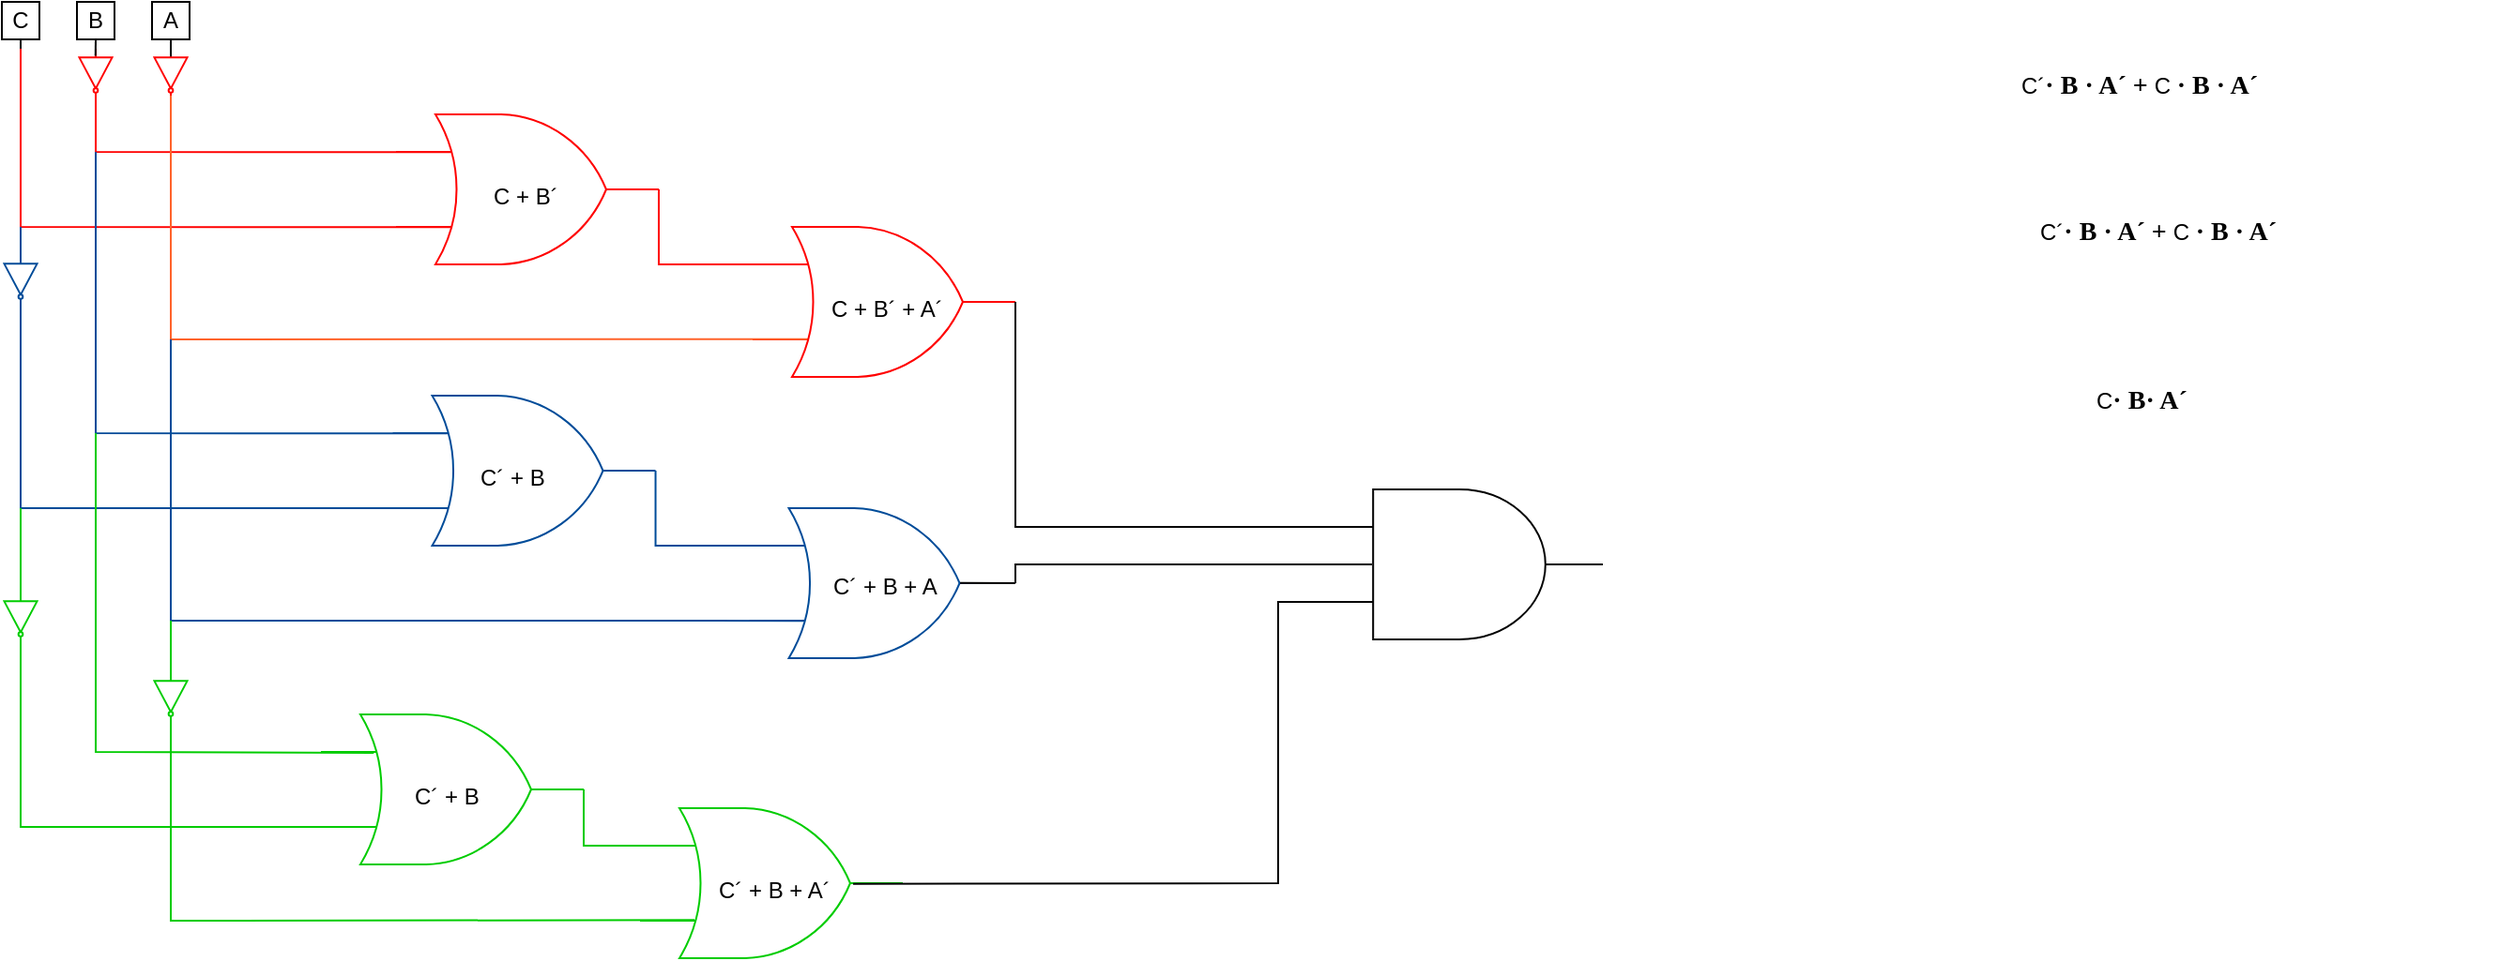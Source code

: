 <mxfile version="26.1.0">
  <diagram name="Página-1" id="QhUwOlAaxKSoaMl23cVC">
    <mxGraphModel dx="478" dy="566" grid="1" gridSize="10" guides="1" tooltips="1" connect="1" arrows="1" fold="1" page="1" pageScale="1" pageWidth="827" pageHeight="1169" math="0" shadow="0">
      <root>
        <mxCell id="0" />
        <mxCell id="1" parent="0" />
        <mxCell id="rahDWboRM8Buv8oiFDIu-108" value="" style="verticalLabelPosition=bottom;shadow=0;dashed=0;align=center;html=1;verticalAlign=top;shape=mxgraph.electrical.logic_gates.logic_gate;operation=or;strokeColor=light-dark(#FF0000,#FFFFFF);" vertex="1" parent="1">
          <mxGeometry x="440" y="140" width="140" height="80" as="geometry" />
        </mxCell>
        <mxCell id="rahDWboRM8Buv8oiFDIu-51" value="C" style="whiteSpace=wrap;html=1;aspect=fixed;" vertex="1" parent="1">
          <mxGeometry x="40" y="20" width="20" height="20" as="geometry" />
        </mxCell>
        <mxCell id="rahDWboRM8Buv8oiFDIu-52" value="B" style="whiteSpace=wrap;html=1;aspect=fixed;" vertex="1" parent="1">
          <mxGeometry x="80" y="20" width="20" height="20" as="geometry" />
        </mxCell>
        <mxCell id="rahDWboRM8Buv8oiFDIu-53" value="A" style="whiteSpace=wrap;html=1;aspect=fixed;" vertex="1" parent="1">
          <mxGeometry x="120" y="20" width="20" height="20" as="geometry" />
        </mxCell>
        <mxCell id="rahDWboRM8Buv8oiFDIu-54" value="" style="verticalLabelPosition=bottom;shadow=0;dashed=0;align=center;html=1;verticalAlign=top;shape=mxgraph.electrical.logic_gates.inverter_2;rotation=90;strokeColor=light-dark(#FF0000,#FFFFFF);" vertex="1" parent="1">
          <mxGeometry x="116.25" y="50" width="27.5" height="17.5" as="geometry" />
        </mxCell>
        <mxCell id="rahDWboRM8Buv8oiFDIu-55" value="" style="endArrow=none;html=1;rounded=0;exitX=0.149;exitY=0.5;exitDx=0;exitDy=0;exitPerimeter=0;entryX=0.5;entryY=1;entryDx=0;entryDy=0;" edge="1" parent="1" source="rahDWboRM8Buv8oiFDIu-54" target="rahDWboRM8Buv8oiFDIu-53">
          <mxGeometry width="50" height="50" relative="1" as="geometry">
            <mxPoint x="100" y="80" as="sourcePoint" />
            <mxPoint x="150" y="30" as="targetPoint" />
          </mxGeometry>
        </mxCell>
        <mxCell id="rahDWboRM8Buv8oiFDIu-58" value="" style="verticalLabelPosition=bottom;shadow=0;dashed=0;align=center;html=1;verticalAlign=top;shape=mxgraph.electrical.logic_gates.inverter_2;rotation=90;strokeColor=light-dark(#FF0000,#FFFFFF);" vertex="1" parent="1">
          <mxGeometry x="76.25" y="50" width="27.5" height="17.5" as="geometry" />
        </mxCell>
        <mxCell id="rahDWboRM8Buv8oiFDIu-60" value="" style="endArrow=none;html=1;rounded=0;entryX=1;entryY=0.5;entryDx=0;entryDy=0;entryPerimeter=0;exitX=0.208;exitY=0.252;exitDx=0;exitDy=0;exitPerimeter=0;strokeColor=light-dark(#FF0000,#FFFFFF);" edge="1" parent="1" source="rahDWboRM8Buv8oiFDIu-107" target="rahDWboRM8Buv8oiFDIu-58">
          <mxGeometry width="50" height="50" relative="1" as="geometry">
            <mxPoint x="210" y="111.96" as="sourcePoint" />
            <mxPoint x="140" y="90" as="targetPoint" />
            <Array as="points">
              <mxPoint x="90" y="100" />
            </Array>
          </mxGeometry>
        </mxCell>
        <mxCell id="rahDWboRM8Buv8oiFDIu-61" value="" style="endArrow=none;html=1;rounded=0;entryX=0.207;entryY=0.752;entryDx=0;entryDy=0;entryPerimeter=0;strokeColor=light-dark(#FF0000,#FFFFFF);" edge="1" parent="1" target="rahDWboRM8Buv8oiFDIu-107">
          <mxGeometry width="50" height="50" relative="1" as="geometry">
            <mxPoint x="50" y="40" as="sourcePoint" />
            <mxPoint x="180" y="135" as="targetPoint" />
            <Array as="points">
              <mxPoint x="50" y="140" />
            </Array>
          </mxGeometry>
        </mxCell>
        <mxCell id="rahDWboRM8Buv8oiFDIu-62" value="" style="endArrow=none;html=1;rounded=0;exitX=0;exitY=0.5;exitDx=0;exitDy=0;exitPerimeter=0;entryX=0.5;entryY=1;entryDx=0;entryDy=0;" edge="1" parent="1" target="rahDWboRM8Buv8oiFDIu-51">
          <mxGeometry width="50" height="50" relative="1" as="geometry">
            <mxPoint x="50" y="45" as="sourcePoint" />
            <mxPoint x="110" y="20" as="targetPoint" />
          </mxGeometry>
        </mxCell>
        <mxCell id="rahDWboRM8Buv8oiFDIu-63" value="" style="endArrow=none;html=1;rounded=0;exitX=0.136;exitY=0.507;exitDx=0;exitDy=0;exitPerimeter=0;entryX=0.5;entryY=1;entryDx=0;entryDy=0;" edge="1" parent="1" source="rahDWboRM8Buv8oiFDIu-58" target="rahDWboRM8Buv8oiFDIu-52">
          <mxGeometry width="50" height="50" relative="1" as="geometry">
            <mxPoint x="60" y="70" as="sourcePoint" />
            <mxPoint x="110" y="20" as="targetPoint" />
          </mxGeometry>
        </mxCell>
        <mxCell id="rahDWboRM8Buv8oiFDIu-99" value="C&lt;span style=&quot;font-family: &amp;quot;Times New Roman&amp;quot;; font-size: 14px; font-weight: 700;&quot;&gt;· B&lt;/span&gt;&lt;span style=&quot;font-family: &amp;quot;Times New Roman&amp;quot;; font-size: 14px; font-weight: 700;&quot;&gt;· A´&lt;/span&gt;" style="text;strokeColor=none;fillColor=none;align=left;verticalAlign=middle;spacingLeft=4;spacingRight=4;overflow=hidden;points=[[0,0.5],[1,0.5]];portConstraint=eastwest;rotatable=0;whiteSpace=wrap;html=1;" vertex="1" parent="1">
          <mxGeometry x="1150" y="217.5" width="80" height="30" as="geometry" />
        </mxCell>
        <mxCell id="rahDWboRM8Buv8oiFDIu-103" value="C´&lt;span style=&quot;font-family: &amp;quot;Times New Roman&amp;quot;; font-size: 14px; font-weight: 700;&quot;&gt;· B&amp;nbsp;&lt;/span&gt;&lt;span style=&quot;font-family: &amp;quot;Times New Roman&amp;quot;; font-size: 14px; font-weight: 700;&quot;&gt;· A´ +&amp;nbsp;&lt;/span&gt;C&amp;nbsp;&lt;span style=&quot;font-family: &amp;quot;Times New Roman&amp;quot;; font-size: 14px; font-weight: 700;&quot;&gt;· B&amp;nbsp;&lt;/span&gt;&lt;span style=&quot;font-family: &amp;quot;Times New Roman&amp;quot;; font-size: 14px; font-weight: 700;&quot;&gt;· A´&lt;/span&gt;" style="text;strokeColor=none;fillColor=none;align=left;verticalAlign=middle;spacingLeft=4;spacingRight=4;overflow=hidden;points=[[0,0.5],[1,0.5]];portConstraint=eastwest;rotatable=0;whiteSpace=wrap;html=1;" vertex="1" parent="1">
          <mxGeometry x="1110" y="50" width="250" height="30" as="geometry" />
        </mxCell>
        <mxCell id="rahDWboRM8Buv8oiFDIu-104" value="C´&lt;span style=&quot;font-family: &amp;quot;Times New Roman&amp;quot;; font-size: 14px; font-weight: 700;&quot;&gt;· B&amp;nbsp;&lt;/span&gt;&lt;span style=&quot;font-family: &amp;quot;Times New Roman&amp;quot;; font-size: 14px; font-weight: 700;&quot;&gt;· A´ +&amp;nbsp;&lt;/span&gt;C&amp;nbsp;&lt;span style=&quot;font-family: &amp;quot;Times New Roman&amp;quot;; font-size: 14px; font-weight: 700;&quot;&gt;· B&amp;nbsp;&lt;/span&gt;&lt;span style=&quot;font-family: &amp;quot;Times New Roman&amp;quot;; font-size: 14px; font-weight: 700;&quot;&gt;· A´&lt;/span&gt;" style="text;strokeColor=none;fillColor=none;align=left;verticalAlign=middle;spacingLeft=4;spacingRight=4;overflow=hidden;points=[[0,0.5],[1,0.5]];portConstraint=eastwest;rotatable=0;whiteSpace=wrap;html=1;" vertex="1" parent="1">
          <mxGeometry x="1120" y="127.5" width="250" height="30" as="geometry" />
        </mxCell>
        <mxCell id="rahDWboRM8Buv8oiFDIu-107" value="" style="verticalLabelPosition=bottom;shadow=0;dashed=0;align=center;html=1;verticalAlign=top;shape=mxgraph.electrical.logic_gates.logic_gate;operation=or;strokeColor=light-dark(#FF0000,#FFFFFF);" vertex="1" parent="1">
          <mxGeometry x="250" y="80" width="140" height="80" as="geometry" />
        </mxCell>
        <mxCell id="rahDWboRM8Buv8oiFDIu-71" value="" style="endArrow=none;html=1;rounded=0;exitX=0.208;exitY=0.748;exitDx=0;exitDy=0;exitPerimeter=0;strokeColor=light-dark(#FF632B,#FFFFFF);" edge="1" parent="1" source="rahDWboRM8Buv8oiFDIu-108">
          <mxGeometry width="50" height="50" relative="1" as="geometry">
            <mxPoint x="170" y="210" as="sourcePoint" />
            <mxPoint x="130" y="70" as="targetPoint" />
            <Array as="points">
              <mxPoint x="130" y="200" />
            </Array>
          </mxGeometry>
        </mxCell>
        <mxCell id="rahDWboRM8Buv8oiFDIu-110" value="" style="endArrow=none;html=1;rounded=0;entryX=1;entryY=0.5;entryDx=0;entryDy=0;entryPerimeter=0;exitX=0.209;exitY=0.25;exitDx=0;exitDy=0;exitPerimeter=0;strokeColor=light-dark(#FF0000,#FFFFFF);" edge="1" parent="1" source="rahDWboRM8Buv8oiFDIu-108" target="rahDWboRM8Buv8oiFDIu-107">
          <mxGeometry width="50" height="50" relative="1" as="geometry">
            <mxPoint x="370" y="170" as="sourcePoint" />
            <mxPoint x="420" y="120" as="targetPoint" />
            <Array as="points">
              <mxPoint x="390" y="160" />
            </Array>
          </mxGeometry>
        </mxCell>
        <mxCell id="rahDWboRM8Buv8oiFDIu-112" value="" style="verticalLabelPosition=bottom;shadow=0;dashed=0;align=center;html=1;verticalAlign=top;shape=mxgraph.electrical.logic_gates.logic_gate;operation=or;strokeColor=light-dark(#004C99,#FFFFFF);" vertex="1" parent="1">
          <mxGeometry x="438.27" y="290" width="140" height="80" as="geometry" />
        </mxCell>
        <mxCell id="rahDWboRM8Buv8oiFDIu-115" value="" style="verticalLabelPosition=bottom;shadow=0;dashed=0;align=center;html=1;verticalAlign=top;shape=mxgraph.electrical.logic_gates.logic_gate;operation=or;strokeColor=light-dark(#004C99,#FFFFFF);" vertex="1" parent="1">
          <mxGeometry x="248.27" y="230" width="140" height="80" as="geometry" />
        </mxCell>
        <mxCell id="rahDWboRM8Buv8oiFDIu-117" value="" style="endArrow=none;html=1;rounded=0;entryX=1;entryY=0.5;entryDx=0;entryDy=0;entryPerimeter=0;exitX=0.209;exitY=0.25;exitDx=0;exitDy=0;exitPerimeter=0;strokeColor=light-dark(#004C99,#FFFFFF);" edge="1" parent="1" source="rahDWboRM8Buv8oiFDIu-112" target="rahDWboRM8Buv8oiFDIu-115">
          <mxGeometry width="50" height="50" relative="1" as="geometry">
            <mxPoint x="368.27" y="320" as="sourcePoint" />
            <mxPoint x="418.27" y="270" as="targetPoint" />
            <Array as="points">
              <mxPoint x="388.27" y="310" />
            </Array>
          </mxGeometry>
        </mxCell>
        <mxCell id="rahDWboRM8Buv8oiFDIu-113" value="" style="endArrow=none;html=1;rounded=0;exitX=0.208;exitY=0.252;exitDx=0;exitDy=0;exitPerimeter=0;strokeColor=light-dark(#004C99,#FFFFFF);" edge="1" parent="1" source="rahDWboRM8Buv8oiFDIu-115">
          <mxGeometry width="50" height="50" relative="1" as="geometry">
            <mxPoint x="208.27" y="261.96" as="sourcePoint" />
            <mxPoint x="90" y="100" as="targetPoint" />
            <Array as="points">
              <mxPoint x="90" y="250" />
            </Array>
          </mxGeometry>
        </mxCell>
        <mxCell id="rahDWboRM8Buv8oiFDIu-119" value="" style="verticalLabelPosition=bottom;shadow=0;dashed=0;align=center;html=1;verticalAlign=top;shape=mxgraph.electrical.logic_gates.inverter_2;rotation=90;strokeColor=light-dark(#004C99,#FFFFFF);" vertex="1" parent="1">
          <mxGeometry x="36.25" y="160" width="27.5" height="17.5" as="geometry" />
        </mxCell>
        <mxCell id="rahDWboRM8Buv8oiFDIu-120" value="" style="endArrow=none;html=1;rounded=0;exitX=0.17;exitY=0.499;exitDx=0;exitDy=0;exitPerimeter=0;strokeColor=light-dark(#004C99,#FFFFFF);" edge="1" parent="1" source="rahDWboRM8Buv8oiFDIu-119">
          <mxGeometry width="50" height="50" relative="1" as="geometry">
            <mxPoint x="50" y="180" as="sourcePoint" />
            <mxPoint x="50" y="140" as="targetPoint" />
          </mxGeometry>
        </mxCell>
        <mxCell id="rahDWboRM8Buv8oiFDIu-121" value="" style="endArrow=none;html=1;rounded=0;entryX=1;entryY=0.5;entryDx=0;entryDy=0;entryPerimeter=0;exitX=0.209;exitY=0.75;exitDx=0;exitDy=0;exitPerimeter=0;strokeColor=light-dark(#004C99,#FFFFFF);" edge="1" parent="1" source="rahDWboRM8Buv8oiFDIu-115" target="rahDWboRM8Buv8oiFDIu-119">
          <mxGeometry width="50" height="50" relative="1" as="geometry">
            <mxPoint x="180" y="280" as="sourcePoint" />
            <mxPoint x="80" y="210" as="targetPoint" />
            <Array as="points">
              <mxPoint x="50" y="290" />
            </Array>
          </mxGeometry>
        </mxCell>
        <mxCell id="rahDWboRM8Buv8oiFDIu-122" value="" style="verticalLabelPosition=bottom;shadow=0;dashed=0;align=center;html=1;verticalAlign=top;shape=mxgraph.electrical.logic_gates.logic_gate;operation=or;strokeColor=light-dark(#00CC00,#FFFFFF);" vertex="1" parent="1">
          <mxGeometry x="380" y="450" width="140" height="80" as="geometry" />
        </mxCell>
        <mxCell id="rahDWboRM8Buv8oiFDIu-123" value="" style="verticalLabelPosition=bottom;shadow=0;dashed=0;align=center;html=1;verticalAlign=top;shape=mxgraph.electrical.logic_gates.logic_gate;operation=or;strokeColor=light-dark(#00CC00,#FFFFFF);" vertex="1" parent="1">
          <mxGeometry x="210" y="400" width="140" height="80" as="geometry" />
        </mxCell>
        <mxCell id="rahDWboRM8Buv8oiFDIu-125" value="" style="endArrow=none;html=1;rounded=0;exitX=0.206;exitY=0.751;exitDx=0;exitDy=0;exitPerimeter=0;strokeColor=light-dark(#004C99,#FFFFFF);" edge="1" parent="1" source="rahDWboRM8Buv8oiFDIu-112">
          <mxGeometry width="50" height="50" relative="1" as="geometry">
            <mxPoint x="80" y="270" as="sourcePoint" />
            <mxPoint x="130" y="200" as="targetPoint" />
            <Array as="points">
              <mxPoint x="300" y="350" />
              <mxPoint x="180" y="350" />
              <mxPoint x="130" y="350" />
              <mxPoint x="130" y="340" />
            </Array>
          </mxGeometry>
        </mxCell>
        <mxCell id="rahDWboRM8Buv8oiFDIu-126" value="" style="verticalLabelPosition=bottom;shadow=0;dashed=0;align=center;html=1;verticalAlign=top;shape=mxgraph.electrical.logic_gates.inverter_2;rotation=90;strokeColor=light-dark(#00CC00,#FFFFFF);" vertex="1" parent="1">
          <mxGeometry x="36.25" y="340" width="27.5" height="17.5" as="geometry" />
        </mxCell>
        <mxCell id="rahDWboRM8Buv8oiFDIu-127" value="" style="endArrow=none;html=1;rounded=0;exitX=0;exitY=0.5;exitDx=0;exitDy=0;exitPerimeter=0;strokeColor=light-dark(#00CC00,#FFFFFF);" edge="1" parent="1" source="rahDWboRM8Buv8oiFDIu-126">
          <mxGeometry width="50" height="50" relative="1" as="geometry">
            <mxPoint x="240" y="400" as="sourcePoint" />
            <mxPoint x="50" y="290" as="targetPoint" />
          </mxGeometry>
        </mxCell>
        <mxCell id="rahDWboRM8Buv8oiFDIu-128" value="" style="endArrow=none;html=1;rounded=0;entryX=1;entryY=0.5;entryDx=0;entryDy=0;entryPerimeter=0;exitX=0;exitY=0.75;exitDx=0;exitDy=0;exitPerimeter=0;strokeColor=light-dark(#00CC00,#FFFFFF);" edge="1" parent="1" source="rahDWboRM8Buv8oiFDIu-123" target="rahDWboRM8Buv8oiFDIu-126">
          <mxGeometry width="50" height="50" relative="1" as="geometry">
            <mxPoint x="170" y="400" as="sourcePoint" />
            <mxPoint x="220" y="350" as="targetPoint" />
            <Array as="points">
              <mxPoint x="50" y="460" />
            </Array>
          </mxGeometry>
        </mxCell>
        <mxCell id="rahDWboRM8Buv8oiFDIu-129" value="" style="endArrow=none;html=1;rounded=0;exitX=0.201;exitY=0.256;exitDx=0;exitDy=0;exitPerimeter=0;strokeColor=light-dark(#00CC00,#FFFFFF);" edge="1" parent="1" source="rahDWboRM8Buv8oiFDIu-123">
          <mxGeometry width="50" height="50" relative="1" as="geometry">
            <mxPoint x="190" y="360" as="sourcePoint" />
            <mxPoint x="90" y="250" as="targetPoint" />
            <Array as="points">
              <mxPoint x="90" y="420" />
            </Array>
          </mxGeometry>
        </mxCell>
        <mxCell id="rahDWboRM8Buv8oiFDIu-130" value="" style="verticalLabelPosition=bottom;shadow=0;dashed=0;align=center;html=1;verticalAlign=top;shape=mxgraph.electrical.logic_gates.inverter_2;rotation=90;strokeColor=light-dark(#00CC00,#FFFFFF);" vertex="1" parent="1">
          <mxGeometry x="116.25" y="382.5" width="27.5" height="17.5" as="geometry" />
        </mxCell>
        <mxCell id="rahDWboRM8Buv8oiFDIu-131" value="" style="endArrow=none;html=1;rounded=0;exitX=0.146;exitY=0.501;exitDx=0;exitDy=0;exitPerimeter=0;strokeColor=light-dark(#00CC00,#FFFFFF);" edge="1" parent="1" source="rahDWboRM8Buv8oiFDIu-130">
          <mxGeometry width="50" height="50" relative="1" as="geometry">
            <mxPoint x="190" y="440" as="sourcePoint" />
            <mxPoint x="130" y="350" as="targetPoint" />
          </mxGeometry>
        </mxCell>
        <mxCell id="rahDWboRM8Buv8oiFDIu-132" value="" style="endArrow=none;html=1;rounded=0;entryX=1;entryY=0.5;entryDx=0;entryDy=0;entryPerimeter=0;exitX=0.207;exitY=0.746;exitDx=0;exitDy=0;exitPerimeter=0;strokeColor=light-dark(#00CC00,#FFFFFF);" edge="1" parent="1" source="rahDWboRM8Buv8oiFDIu-122" target="rahDWboRM8Buv8oiFDIu-130">
          <mxGeometry width="50" height="50" relative="1" as="geometry">
            <mxPoint x="130" y="480" as="sourcePoint" />
            <mxPoint x="140" y="420" as="targetPoint" />
            <Array as="points">
              <mxPoint x="130" y="510" />
            </Array>
          </mxGeometry>
        </mxCell>
        <mxCell id="rahDWboRM8Buv8oiFDIu-133" value="" style="endArrow=none;html=1;rounded=0;entryX=0;entryY=0.25;entryDx=0;entryDy=0;entryPerimeter=0;exitX=1;exitY=0.5;exitDx=0;exitDy=0;exitPerimeter=0;strokeColor=light-dark(#00CC00,#FFFFFF);" edge="1" parent="1" source="rahDWboRM8Buv8oiFDIu-123" target="rahDWboRM8Buv8oiFDIu-122">
          <mxGeometry width="50" height="50" relative="1" as="geometry">
            <mxPoint x="310" y="460" as="sourcePoint" />
            <mxPoint x="360" y="410" as="targetPoint" />
            <Array as="points">
              <mxPoint x="350" y="470" />
            </Array>
          </mxGeometry>
        </mxCell>
        <mxCell id="rahDWboRM8Buv8oiFDIu-134" value="" style="verticalLabelPosition=bottom;shadow=0;dashed=0;align=center;html=1;verticalAlign=top;shape=mxgraph.electrical.logic_gates.logic_gate;operation=and;" vertex="1" parent="1">
          <mxGeometry x="740" y="280" width="153" height="80" as="geometry" />
        </mxCell>
        <mxCell id="rahDWboRM8Buv8oiFDIu-136" value="" style="endArrow=none;html=1;rounded=0;entryX=0.196;entryY=0.5;entryDx=0;entryDy=0;entryPerimeter=0;" edge="1" parent="1" target="rahDWboRM8Buv8oiFDIu-134">
          <mxGeometry width="50" height="50" relative="1" as="geometry">
            <mxPoint x="580" y="330" as="sourcePoint" />
            <mxPoint x="730" y="330" as="targetPoint" />
            <Array as="points">
              <mxPoint x="580" y="320" />
            </Array>
          </mxGeometry>
        </mxCell>
        <mxCell id="rahDWboRM8Buv8oiFDIu-137" value="" style="endArrow=none;html=1;rounded=0;entryX=1;entryY=0.5;entryDx=0;entryDy=0;entryPerimeter=0;" edge="1" parent="1" target="rahDWboRM8Buv8oiFDIu-108">
          <mxGeometry width="50" height="50" relative="1" as="geometry">
            <mxPoint x="740" y="300" as="sourcePoint" />
            <mxPoint x="680" y="250" as="targetPoint" />
            <Array as="points">
              <mxPoint x="580" y="300" />
            </Array>
          </mxGeometry>
        </mxCell>
        <mxCell id="rahDWboRM8Buv8oiFDIu-138" value="" style="endArrow=none;html=1;rounded=0;exitX=0.802;exitY=0.499;exitDx=0;exitDy=0;exitPerimeter=0;" edge="1" parent="1" source="rahDWboRM8Buv8oiFDIu-112">
          <mxGeometry width="50" height="50" relative="1" as="geometry">
            <mxPoint x="570" y="360" as="sourcePoint" />
            <mxPoint x="580" y="330" as="targetPoint" />
          </mxGeometry>
        </mxCell>
        <mxCell id="rahDWboRM8Buv8oiFDIu-139" value="" style="endArrow=none;html=1;rounded=0;exitX=0.811;exitY=0.504;exitDx=0;exitDy=0;exitPerimeter=0;entryX=0.191;entryY=0.75;entryDx=0;entryDy=0;entryPerimeter=0;" edge="1" parent="1" source="rahDWboRM8Buv8oiFDIu-122" target="rahDWboRM8Buv8oiFDIu-134">
          <mxGeometry width="50" height="50" relative="1" as="geometry">
            <mxPoint x="630" y="510" as="sourcePoint" />
            <mxPoint x="680" y="460" as="targetPoint" />
            <Array as="points">
              <mxPoint x="720" y="490" />
              <mxPoint x="720" y="340" />
            </Array>
          </mxGeometry>
        </mxCell>
        <mxCell id="rahDWboRM8Buv8oiFDIu-140" value="C + B´&amp;nbsp;" style="text;whiteSpace=wrap;html=1;" vertex="1" parent="1">
          <mxGeometry x="300" y="110" width="50" height="40" as="geometry" />
        </mxCell>
        <mxCell id="rahDWboRM8Buv8oiFDIu-141" value="C + B´ + A´" style="text;whiteSpace=wrap;html=1;" vertex="1" parent="1">
          <mxGeometry x="480" y="170" width="130" height="40" as="geometry" />
        </mxCell>
        <mxCell id="rahDWboRM8Buv8oiFDIu-142" value="C´ + B&amp;nbsp;" style="text;whiteSpace=wrap;html=1;" vertex="1" parent="1">
          <mxGeometry x="293.27" y="260" width="50" height="40" as="geometry" />
        </mxCell>
        <mxCell id="rahDWboRM8Buv8oiFDIu-143" value="C´ + B + A" style="text;whiteSpace=wrap;html=1;" vertex="1" parent="1">
          <mxGeometry x="481" y="317.5" width="130" height="40" as="geometry" />
        </mxCell>
        <mxCell id="rahDWboRM8Buv8oiFDIu-144" value="C´ + B" style="text;whiteSpace=wrap;html=1;" vertex="1" parent="1">
          <mxGeometry x="258.27" y="430" width="130" height="40" as="geometry" />
        </mxCell>
        <mxCell id="rahDWboRM8Buv8oiFDIu-145" value="C´ + B + A´" style="text;whiteSpace=wrap;html=1;" vertex="1" parent="1">
          <mxGeometry x="420" y="480" width="130" height="40" as="geometry" />
        </mxCell>
      </root>
    </mxGraphModel>
  </diagram>
</mxfile>
